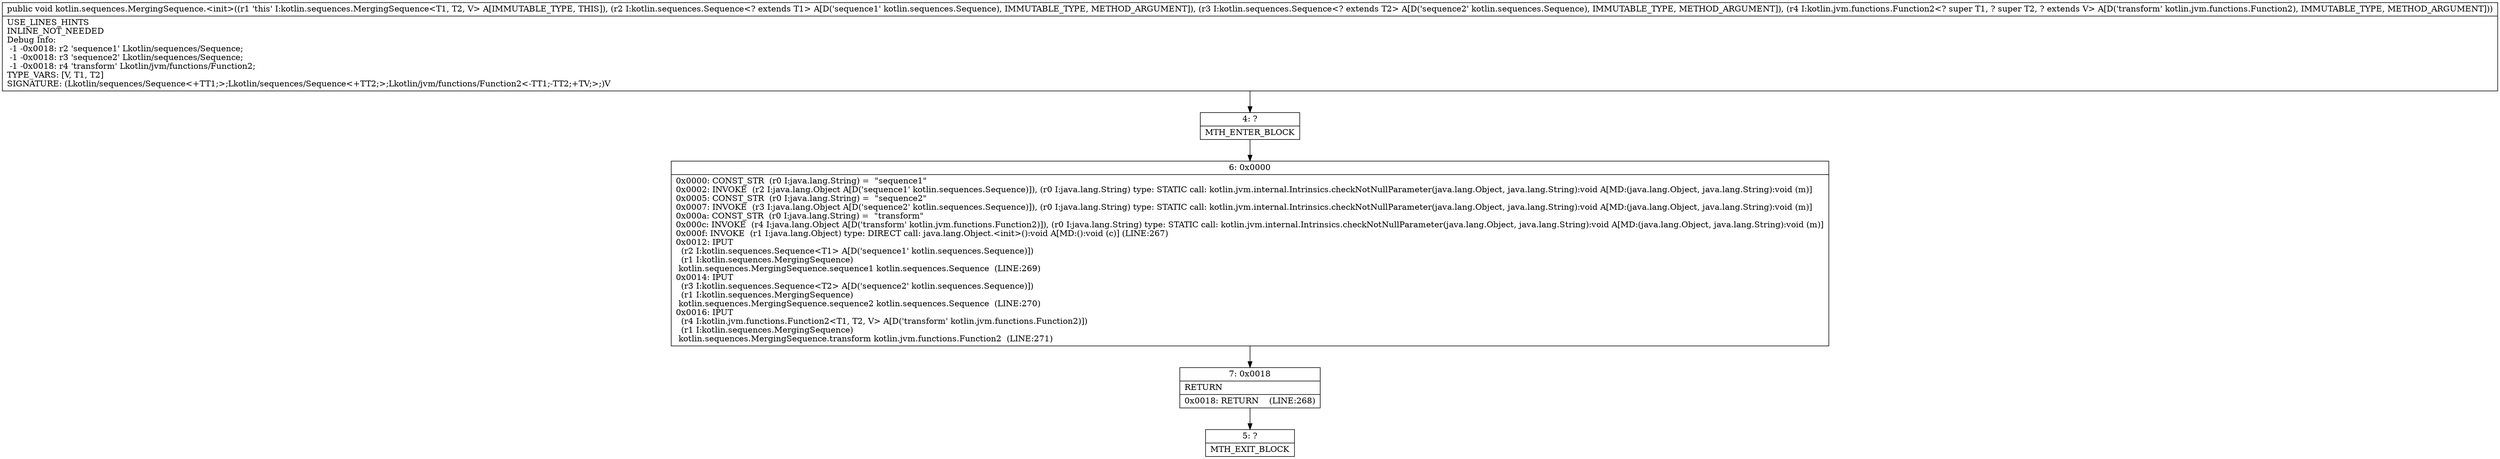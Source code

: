 digraph "CFG forkotlin.sequences.MergingSequence.\<init\>(Lkotlin\/sequences\/Sequence;Lkotlin\/sequences\/Sequence;Lkotlin\/jvm\/functions\/Function2;)V" {
Node_4 [shape=record,label="{4\:\ ?|MTH_ENTER_BLOCK\l}"];
Node_6 [shape=record,label="{6\:\ 0x0000|0x0000: CONST_STR  (r0 I:java.lang.String) =  \"sequence1\" \l0x0002: INVOKE  (r2 I:java.lang.Object A[D('sequence1' kotlin.sequences.Sequence)]), (r0 I:java.lang.String) type: STATIC call: kotlin.jvm.internal.Intrinsics.checkNotNullParameter(java.lang.Object, java.lang.String):void A[MD:(java.lang.Object, java.lang.String):void (m)]\l0x0005: CONST_STR  (r0 I:java.lang.String) =  \"sequence2\" \l0x0007: INVOKE  (r3 I:java.lang.Object A[D('sequence2' kotlin.sequences.Sequence)]), (r0 I:java.lang.String) type: STATIC call: kotlin.jvm.internal.Intrinsics.checkNotNullParameter(java.lang.Object, java.lang.String):void A[MD:(java.lang.Object, java.lang.String):void (m)]\l0x000a: CONST_STR  (r0 I:java.lang.String) =  \"transform\" \l0x000c: INVOKE  (r4 I:java.lang.Object A[D('transform' kotlin.jvm.functions.Function2)]), (r0 I:java.lang.String) type: STATIC call: kotlin.jvm.internal.Intrinsics.checkNotNullParameter(java.lang.Object, java.lang.String):void A[MD:(java.lang.Object, java.lang.String):void (m)]\l0x000f: INVOKE  (r1 I:java.lang.Object) type: DIRECT call: java.lang.Object.\<init\>():void A[MD:():void (c)] (LINE:267)\l0x0012: IPUT  \l  (r2 I:kotlin.sequences.Sequence\<T1\> A[D('sequence1' kotlin.sequences.Sequence)])\l  (r1 I:kotlin.sequences.MergingSequence)\l kotlin.sequences.MergingSequence.sequence1 kotlin.sequences.Sequence  (LINE:269)\l0x0014: IPUT  \l  (r3 I:kotlin.sequences.Sequence\<T2\> A[D('sequence2' kotlin.sequences.Sequence)])\l  (r1 I:kotlin.sequences.MergingSequence)\l kotlin.sequences.MergingSequence.sequence2 kotlin.sequences.Sequence  (LINE:270)\l0x0016: IPUT  \l  (r4 I:kotlin.jvm.functions.Function2\<T1, T2, V\> A[D('transform' kotlin.jvm.functions.Function2)])\l  (r1 I:kotlin.sequences.MergingSequence)\l kotlin.sequences.MergingSequence.transform kotlin.jvm.functions.Function2  (LINE:271)\l}"];
Node_7 [shape=record,label="{7\:\ 0x0018|RETURN\l|0x0018: RETURN    (LINE:268)\l}"];
Node_5 [shape=record,label="{5\:\ ?|MTH_EXIT_BLOCK\l}"];
MethodNode[shape=record,label="{public void kotlin.sequences.MergingSequence.\<init\>((r1 'this' I:kotlin.sequences.MergingSequence\<T1, T2, V\> A[IMMUTABLE_TYPE, THIS]), (r2 I:kotlin.sequences.Sequence\<? extends T1\> A[D('sequence1' kotlin.sequences.Sequence), IMMUTABLE_TYPE, METHOD_ARGUMENT]), (r3 I:kotlin.sequences.Sequence\<? extends T2\> A[D('sequence2' kotlin.sequences.Sequence), IMMUTABLE_TYPE, METHOD_ARGUMENT]), (r4 I:kotlin.jvm.functions.Function2\<? super T1, ? super T2, ? extends V\> A[D('transform' kotlin.jvm.functions.Function2), IMMUTABLE_TYPE, METHOD_ARGUMENT]))  | USE_LINES_HINTS\lINLINE_NOT_NEEDED\lDebug Info:\l  \-1 \-0x0018: r2 'sequence1' Lkotlin\/sequences\/Sequence;\l  \-1 \-0x0018: r3 'sequence2' Lkotlin\/sequences\/Sequence;\l  \-1 \-0x0018: r4 'transform' Lkotlin\/jvm\/functions\/Function2;\lTYPE_VARS: [V, T1, T2]\lSIGNATURE: (Lkotlin\/sequences\/Sequence\<+TT1;\>;Lkotlin\/sequences\/Sequence\<+TT2;\>;Lkotlin\/jvm\/functions\/Function2\<\-TT1;\-TT2;+TV;\>;)V\l}"];
MethodNode -> Node_4;Node_4 -> Node_6;
Node_6 -> Node_7;
Node_7 -> Node_5;
}


